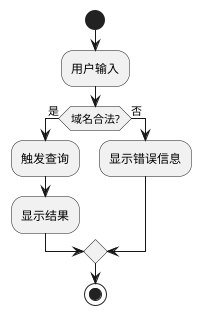 @startuml
skinparam monochrome true
skinparam shadowing false

start
:用户输入;
if (域名合法?) then (是)
  :触发查询;
  :显示结果;
else (否)
  :显示错误信息;
endif
stop

@enduml